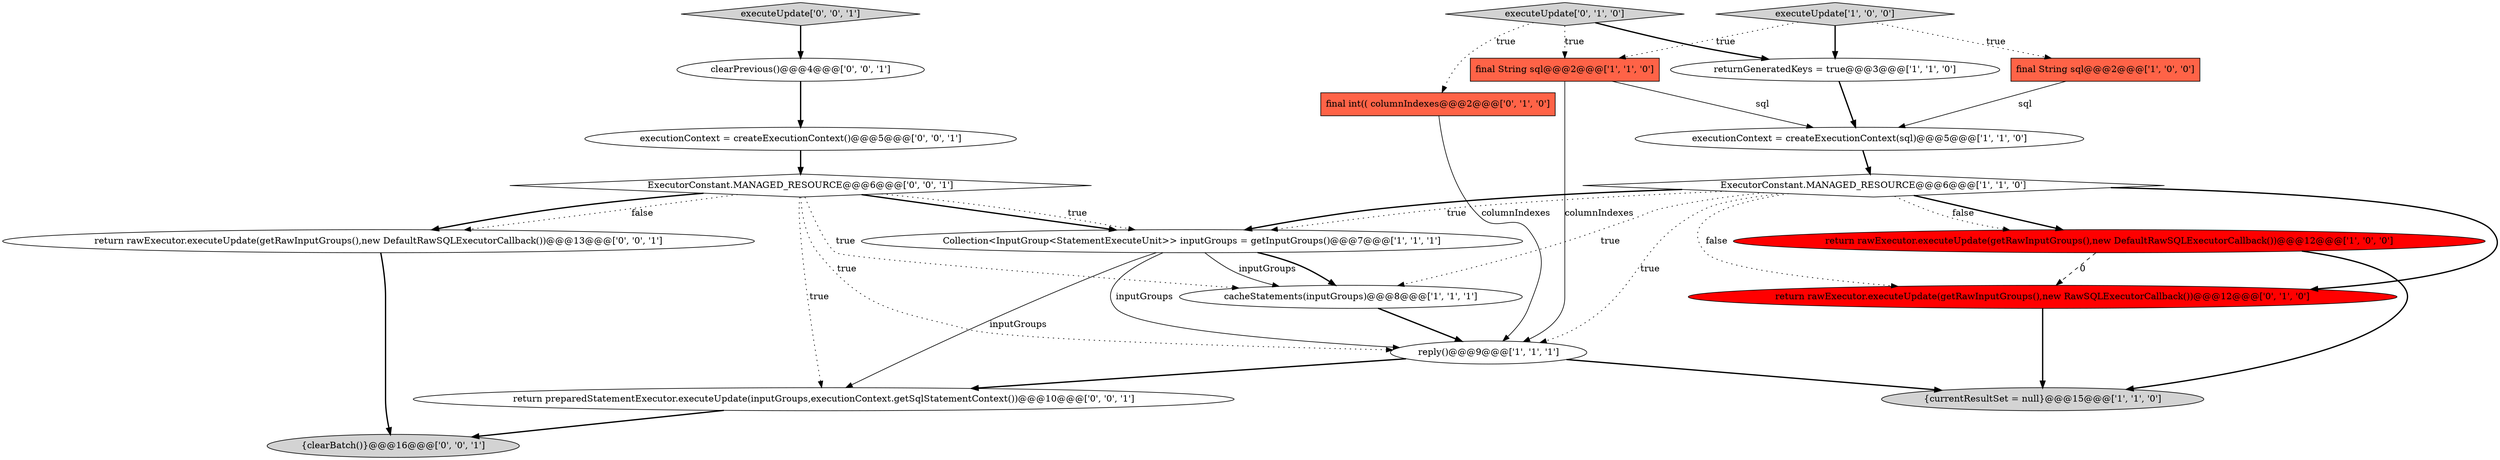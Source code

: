 digraph {
4 [style = filled, label = "{currentResultSet = null}@@@15@@@['1', '1', '0']", fillcolor = lightgray, shape = ellipse image = "AAA0AAABBB1BBB"];
20 [style = filled, label = "{clearBatch()}@@@16@@@['0', '0', '1']", fillcolor = lightgray, shape = ellipse image = "AAA0AAABBB3BBB"];
13 [style = filled, label = "executeUpdate['0', '1', '0']", fillcolor = lightgray, shape = diamond image = "AAA0AAABBB2BBB"];
8 [style = filled, label = "final String sql@@@2@@@['1', '0', '0']", fillcolor = tomato, shape = box image = "AAA0AAABBB1BBB"];
12 [style = filled, label = "return rawExecutor.executeUpdate(getRawInputGroups(),new RawSQLExecutorCallback())@@@12@@@['0', '1', '0']", fillcolor = red, shape = ellipse image = "AAA1AAABBB2BBB"];
18 [style = filled, label = "return rawExecutor.executeUpdate(getRawInputGroups(),new DefaultRawSQLExecutorCallback())@@@13@@@['0', '0', '1']", fillcolor = white, shape = ellipse image = "AAA0AAABBB3BBB"];
3 [style = filled, label = "return rawExecutor.executeUpdate(getRawInputGroups(),new DefaultRawSQLExecutorCallback())@@@12@@@['1', '0', '0']", fillcolor = red, shape = ellipse image = "AAA1AAABBB1BBB"];
9 [style = filled, label = "final String sql@@@2@@@['1', '1', '0']", fillcolor = tomato, shape = box image = "AAA0AAABBB1BBB"];
5 [style = filled, label = "cacheStatements(inputGroups)@@@8@@@['1', '1', '1']", fillcolor = white, shape = ellipse image = "AAA0AAABBB1BBB"];
1 [style = filled, label = "executeUpdate['1', '0', '0']", fillcolor = lightgray, shape = diamond image = "AAA0AAABBB1BBB"];
10 [style = filled, label = "executionContext = createExecutionContext(sql)@@@5@@@['1', '1', '0']", fillcolor = white, shape = ellipse image = "AAA0AAABBB1BBB"];
0 [style = filled, label = "ExecutorConstant.MANAGED_RESOURCE@@@6@@@['1', '1', '0']", fillcolor = white, shape = diamond image = "AAA0AAABBB1BBB"];
15 [style = filled, label = "executionContext = createExecutionContext()@@@5@@@['0', '0', '1']", fillcolor = white, shape = ellipse image = "AAA0AAABBB3BBB"];
14 [style = filled, label = "executeUpdate['0', '0', '1']", fillcolor = lightgray, shape = diamond image = "AAA0AAABBB3BBB"];
6 [style = filled, label = "returnGeneratedKeys = true@@@3@@@['1', '1', '0']", fillcolor = white, shape = ellipse image = "AAA0AAABBB1BBB"];
7 [style = filled, label = "reply()@@@9@@@['1', '1', '1']", fillcolor = white, shape = ellipse image = "AAA0AAABBB1BBB"];
11 [style = filled, label = "final int(( columnIndexes@@@2@@@['0', '1', '0']", fillcolor = tomato, shape = box image = "AAA0AAABBB2BBB"];
17 [style = filled, label = "ExecutorConstant.MANAGED_RESOURCE@@@6@@@['0', '0', '1']", fillcolor = white, shape = diamond image = "AAA0AAABBB3BBB"];
16 [style = filled, label = "clearPrevious()@@@4@@@['0', '0', '1']", fillcolor = white, shape = ellipse image = "AAA0AAABBB3BBB"];
19 [style = filled, label = "return preparedStatementExecutor.executeUpdate(inputGroups,executionContext.getSqlStatementContext())@@@10@@@['0', '0', '1']", fillcolor = white, shape = ellipse image = "AAA0AAABBB3BBB"];
2 [style = filled, label = "Collection<InputGroup<StatementExecuteUnit>> inputGroups = getInputGroups()@@@7@@@['1', '1', '1']", fillcolor = white, shape = ellipse image = "AAA0AAABBB1BBB"];
0->3 [style = bold, label=""];
14->16 [style = bold, label=""];
16->15 [style = bold, label=""];
8->10 [style = solid, label="sql"];
9->7 [style = solid, label="columnIndexes"];
0->5 [style = dotted, label="true"];
11->7 [style = solid, label="columnIndexes"];
19->20 [style = bold, label=""];
0->12 [style = bold, label=""];
0->2 [style = bold, label=""];
7->4 [style = bold, label=""];
3->4 [style = bold, label=""];
9->10 [style = solid, label="sql"];
18->20 [style = bold, label=""];
15->17 [style = bold, label=""];
1->6 [style = bold, label=""];
3->12 [style = dashed, label="0"];
17->2 [style = bold, label=""];
2->7 [style = solid, label="inputGroups"];
12->4 [style = bold, label=""];
0->3 [style = dotted, label="false"];
2->5 [style = solid, label="inputGroups"];
6->10 [style = bold, label=""];
1->9 [style = dotted, label="true"];
10->0 [style = bold, label=""];
17->19 [style = dotted, label="true"];
1->8 [style = dotted, label="true"];
17->18 [style = dotted, label="false"];
0->12 [style = dotted, label="false"];
5->7 [style = bold, label=""];
13->11 [style = dotted, label="true"];
17->7 [style = dotted, label="true"];
17->2 [style = dotted, label="true"];
2->19 [style = solid, label="inputGroups"];
0->2 [style = dotted, label="true"];
13->6 [style = bold, label=""];
7->19 [style = bold, label=""];
17->18 [style = bold, label=""];
0->7 [style = dotted, label="true"];
2->5 [style = bold, label=""];
17->5 [style = dotted, label="true"];
13->9 [style = dotted, label="true"];
}
